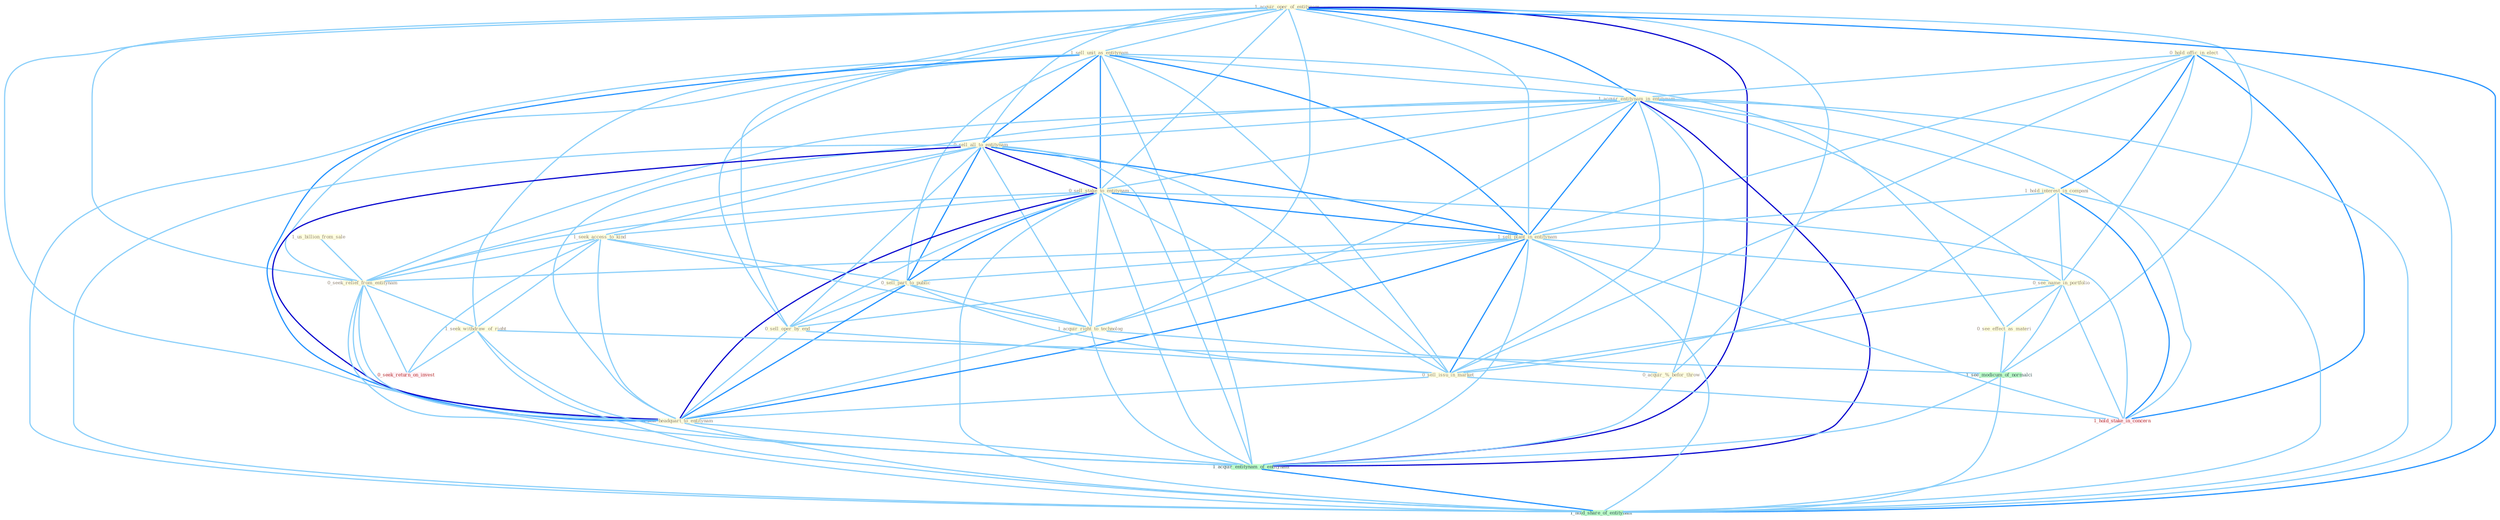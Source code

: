 Graph G{ 
    node
    [shape=polygon,style=filled,width=.5,height=.06,color="#BDFCC9",fixedsize=true,fontsize=4,
    fontcolor="#2f4f4f"];
    {node
    [color="#ffffe0", fontcolor="#8b7d6b"] "1_acquir_oper_of_entitynam " "1_sell_unit_as_entitynam " "0_hold_offic_in_elect " "1_acquir_entitynam_in_entitynam " "0_sell_all_to_entitynam " "1_us_billion_from_sale " "0_sell_stake_to_entitynam " "1_hold_interest_in_compani " "1_seek_access_to_kind " "1_sell_plant_in_entitynam " "0_seek_relief_from_entitynam " "0_sell_part_to_public " "0_sell_oper_by_end " "1_acquir_right_to_technolog " "0_see_name_in_portfolio " "0_sell_issu_in_market " "0_sell_headquart_to_entitynam " "0_acquir_%_befor_throw " "0_see_effect_as_materi " "1_seek_withdraw_of_right "}
{node [color="#fff0f5", fontcolor="#b22222"] "1_hold_stake_in_concern " "0_seek_return_on_invest "}
edge [color="#B0E2FF"];

	"1_acquir_oper_of_entitynam " -- "1_sell_unit_as_entitynam " [w="1", color="#87cefa" ];
	"1_acquir_oper_of_entitynam " -- "1_acquir_entitynam_in_entitynam " [w="2", color="#1e90ff" , len=0.8];
	"1_acquir_oper_of_entitynam " -- "0_sell_all_to_entitynam " [w="1", color="#87cefa" ];
	"1_acquir_oper_of_entitynam " -- "0_sell_stake_to_entitynam " [w="1", color="#87cefa" ];
	"1_acquir_oper_of_entitynam " -- "1_sell_plant_in_entitynam " [w="1", color="#87cefa" ];
	"1_acquir_oper_of_entitynam " -- "0_seek_relief_from_entitynam " [w="1", color="#87cefa" ];
	"1_acquir_oper_of_entitynam " -- "0_sell_oper_by_end " [w="1", color="#87cefa" ];
	"1_acquir_oper_of_entitynam " -- "1_acquir_right_to_technolog " [w="1", color="#87cefa" ];
	"1_acquir_oper_of_entitynam " -- "0_sell_headquart_to_entitynam " [w="1", color="#87cefa" ];
	"1_acquir_oper_of_entitynam " -- "0_acquir_%_befor_throw " [w="1", color="#87cefa" ];
	"1_acquir_oper_of_entitynam " -- "1_seek_withdraw_of_right " [w="1", color="#87cefa" ];
	"1_acquir_oper_of_entitynam " -- "1_see_modicum_of_normalci " [w="1", color="#87cefa" ];
	"1_acquir_oper_of_entitynam " -- "1_acquir_entitynam_of_entitynam " [w="3", color="#0000cd" , len=0.6];
	"1_acquir_oper_of_entitynam " -- "1_hold_share_of_entitynam " [w="2", color="#1e90ff" , len=0.8];
	"1_sell_unit_as_entitynam " -- "1_acquir_entitynam_in_entitynam " [w="1", color="#87cefa" ];
	"1_sell_unit_as_entitynam " -- "0_sell_all_to_entitynam " [w="2", color="#1e90ff" , len=0.8];
	"1_sell_unit_as_entitynam " -- "0_sell_stake_to_entitynam " [w="2", color="#1e90ff" , len=0.8];
	"1_sell_unit_as_entitynam " -- "1_sell_plant_in_entitynam " [w="2", color="#1e90ff" , len=0.8];
	"1_sell_unit_as_entitynam " -- "0_seek_relief_from_entitynam " [w="1", color="#87cefa" ];
	"1_sell_unit_as_entitynam " -- "0_sell_part_to_public " [w="1", color="#87cefa" ];
	"1_sell_unit_as_entitynam " -- "0_sell_oper_by_end " [w="1", color="#87cefa" ];
	"1_sell_unit_as_entitynam " -- "0_sell_issu_in_market " [w="1", color="#87cefa" ];
	"1_sell_unit_as_entitynam " -- "0_sell_headquart_to_entitynam " [w="2", color="#1e90ff" , len=0.8];
	"1_sell_unit_as_entitynam " -- "0_see_effect_as_materi " [w="1", color="#87cefa" ];
	"1_sell_unit_as_entitynam " -- "1_acquir_entitynam_of_entitynam " [w="1", color="#87cefa" ];
	"1_sell_unit_as_entitynam " -- "1_hold_share_of_entitynam " [w="1", color="#87cefa" ];
	"0_hold_offic_in_elect " -- "1_acquir_entitynam_in_entitynam " [w="1", color="#87cefa" ];
	"0_hold_offic_in_elect " -- "1_hold_interest_in_compani " [w="2", color="#1e90ff" , len=0.8];
	"0_hold_offic_in_elect " -- "1_sell_plant_in_entitynam " [w="1", color="#87cefa" ];
	"0_hold_offic_in_elect " -- "0_see_name_in_portfolio " [w="1", color="#87cefa" ];
	"0_hold_offic_in_elect " -- "0_sell_issu_in_market " [w="1", color="#87cefa" ];
	"0_hold_offic_in_elect " -- "1_hold_stake_in_concern " [w="2", color="#1e90ff" , len=0.8];
	"0_hold_offic_in_elect " -- "1_hold_share_of_entitynam " [w="1", color="#87cefa" ];
	"1_acquir_entitynam_in_entitynam " -- "0_sell_all_to_entitynam " [w="1", color="#87cefa" ];
	"1_acquir_entitynam_in_entitynam " -- "0_sell_stake_to_entitynam " [w="1", color="#87cefa" ];
	"1_acquir_entitynam_in_entitynam " -- "1_hold_interest_in_compani " [w="1", color="#87cefa" ];
	"1_acquir_entitynam_in_entitynam " -- "1_sell_plant_in_entitynam " [w="2", color="#1e90ff" , len=0.8];
	"1_acquir_entitynam_in_entitynam " -- "0_seek_relief_from_entitynam " [w="1", color="#87cefa" ];
	"1_acquir_entitynam_in_entitynam " -- "1_acquir_right_to_technolog " [w="1", color="#87cefa" ];
	"1_acquir_entitynam_in_entitynam " -- "0_see_name_in_portfolio " [w="1", color="#87cefa" ];
	"1_acquir_entitynam_in_entitynam " -- "0_sell_issu_in_market " [w="1", color="#87cefa" ];
	"1_acquir_entitynam_in_entitynam " -- "0_sell_headquart_to_entitynam " [w="1", color="#87cefa" ];
	"1_acquir_entitynam_in_entitynam " -- "0_acquir_%_befor_throw " [w="1", color="#87cefa" ];
	"1_acquir_entitynam_in_entitynam " -- "1_hold_stake_in_concern " [w="1", color="#87cefa" ];
	"1_acquir_entitynam_in_entitynam " -- "1_acquir_entitynam_of_entitynam " [w="3", color="#0000cd" , len=0.6];
	"1_acquir_entitynam_in_entitynam " -- "1_hold_share_of_entitynam " [w="1", color="#87cefa" ];
	"0_sell_all_to_entitynam " -- "0_sell_stake_to_entitynam " [w="3", color="#0000cd" , len=0.6];
	"0_sell_all_to_entitynam " -- "1_seek_access_to_kind " [w="1", color="#87cefa" ];
	"0_sell_all_to_entitynam " -- "1_sell_plant_in_entitynam " [w="2", color="#1e90ff" , len=0.8];
	"0_sell_all_to_entitynam " -- "0_seek_relief_from_entitynam " [w="1", color="#87cefa" ];
	"0_sell_all_to_entitynam " -- "0_sell_part_to_public " [w="2", color="#1e90ff" , len=0.8];
	"0_sell_all_to_entitynam " -- "0_sell_oper_by_end " [w="1", color="#87cefa" ];
	"0_sell_all_to_entitynam " -- "1_acquir_right_to_technolog " [w="1", color="#87cefa" ];
	"0_sell_all_to_entitynam " -- "0_sell_issu_in_market " [w="1", color="#87cefa" ];
	"0_sell_all_to_entitynam " -- "0_sell_headquart_to_entitynam " [w="3", color="#0000cd" , len=0.6];
	"0_sell_all_to_entitynam " -- "1_acquir_entitynam_of_entitynam " [w="1", color="#87cefa" ];
	"0_sell_all_to_entitynam " -- "1_hold_share_of_entitynam " [w="1", color="#87cefa" ];
	"1_us_billion_from_sale " -- "0_seek_relief_from_entitynam " [w="1", color="#87cefa" ];
	"0_sell_stake_to_entitynam " -- "1_seek_access_to_kind " [w="1", color="#87cefa" ];
	"0_sell_stake_to_entitynam " -- "1_sell_plant_in_entitynam " [w="2", color="#1e90ff" , len=0.8];
	"0_sell_stake_to_entitynam " -- "0_seek_relief_from_entitynam " [w="1", color="#87cefa" ];
	"0_sell_stake_to_entitynam " -- "0_sell_part_to_public " [w="2", color="#1e90ff" , len=0.8];
	"0_sell_stake_to_entitynam " -- "0_sell_oper_by_end " [w="1", color="#87cefa" ];
	"0_sell_stake_to_entitynam " -- "1_acquir_right_to_technolog " [w="1", color="#87cefa" ];
	"0_sell_stake_to_entitynam " -- "0_sell_issu_in_market " [w="1", color="#87cefa" ];
	"0_sell_stake_to_entitynam " -- "0_sell_headquart_to_entitynam " [w="3", color="#0000cd" , len=0.6];
	"0_sell_stake_to_entitynam " -- "1_hold_stake_in_concern " [w="1", color="#87cefa" ];
	"0_sell_stake_to_entitynam " -- "1_acquir_entitynam_of_entitynam " [w="1", color="#87cefa" ];
	"0_sell_stake_to_entitynam " -- "1_hold_share_of_entitynam " [w="1", color="#87cefa" ];
	"1_hold_interest_in_compani " -- "1_sell_plant_in_entitynam " [w="1", color="#87cefa" ];
	"1_hold_interest_in_compani " -- "0_see_name_in_portfolio " [w="1", color="#87cefa" ];
	"1_hold_interest_in_compani " -- "0_sell_issu_in_market " [w="1", color="#87cefa" ];
	"1_hold_interest_in_compani " -- "1_hold_stake_in_concern " [w="2", color="#1e90ff" , len=0.8];
	"1_hold_interest_in_compani " -- "1_hold_share_of_entitynam " [w="1", color="#87cefa" ];
	"1_seek_access_to_kind " -- "0_seek_relief_from_entitynam " [w="1", color="#87cefa" ];
	"1_seek_access_to_kind " -- "0_sell_part_to_public " [w="1", color="#87cefa" ];
	"1_seek_access_to_kind " -- "1_acquir_right_to_technolog " [w="1", color="#87cefa" ];
	"1_seek_access_to_kind " -- "0_sell_headquart_to_entitynam " [w="1", color="#87cefa" ];
	"1_seek_access_to_kind " -- "1_seek_withdraw_of_right " [w="1", color="#87cefa" ];
	"1_seek_access_to_kind " -- "0_seek_return_on_invest " [w="1", color="#87cefa" ];
	"1_sell_plant_in_entitynam " -- "0_seek_relief_from_entitynam " [w="1", color="#87cefa" ];
	"1_sell_plant_in_entitynam " -- "0_sell_part_to_public " [w="1", color="#87cefa" ];
	"1_sell_plant_in_entitynam " -- "0_sell_oper_by_end " [w="1", color="#87cefa" ];
	"1_sell_plant_in_entitynam " -- "0_see_name_in_portfolio " [w="1", color="#87cefa" ];
	"1_sell_plant_in_entitynam " -- "0_sell_issu_in_market " [w="2", color="#1e90ff" , len=0.8];
	"1_sell_plant_in_entitynam " -- "0_sell_headquart_to_entitynam " [w="2", color="#1e90ff" , len=0.8];
	"1_sell_plant_in_entitynam " -- "1_hold_stake_in_concern " [w="1", color="#87cefa" ];
	"1_sell_plant_in_entitynam " -- "1_acquir_entitynam_of_entitynam " [w="1", color="#87cefa" ];
	"1_sell_plant_in_entitynam " -- "1_hold_share_of_entitynam " [w="1", color="#87cefa" ];
	"0_seek_relief_from_entitynam " -- "0_sell_headquart_to_entitynam " [w="1", color="#87cefa" ];
	"0_seek_relief_from_entitynam " -- "1_seek_withdraw_of_right " [w="1", color="#87cefa" ];
	"0_seek_relief_from_entitynam " -- "0_seek_return_on_invest " [w="1", color="#87cefa" ];
	"0_seek_relief_from_entitynam " -- "1_acquir_entitynam_of_entitynam " [w="1", color="#87cefa" ];
	"0_seek_relief_from_entitynam " -- "1_hold_share_of_entitynam " [w="1", color="#87cefa" ];
	"0_sell_part_to_public " -- "0_sell_oper_by_end " [w="1", color="#87cefa" ];
	"0_sell_part_to_public " -- "1_acquir_right_to_technolog " [w="1", color="#87cefa" ];
	"0_sell_part_to_public " -- "0_sell_issu_in_market " [w="1", color="#87cefa" ];
	"0_sell_part_to_public " -- "0_sell_headquart_to_entitynam " [w="2", color="#1e90ff" , len=0.8];
	"0_sell_oper_by_end " -- "0_sell_issu_in_market " [w="1", color="#87cefa" ];
	"0_sell_oper_by_end " -- "0_sell_headquart_to_entitynam " [w="1", color="#87cefa" ];
	"1_acquir_right_to_technolog " -- "0_sell_headquart_to_entitynam " [w="1", color="#87cefa" ];
	"1_acquir_right_to_technolog " -- "0_acquir_%_befor_throw " [w="1", color="#87cefa" ];
	"1_acquir_right_to_technolog " -- "1_acquir_entitynam_of_entitynam " [w="1", color="#87cefa" ];
	"0_see_name_in_portfolio " -- "0_sell_issu_in_market " [w="1", color="#87cefa" ];
	"0_see_name_in_portfolio " -- "0_see_effect_as_materi " [w="1", color="#87cefa" ];
	"0_see_name_in_portfolio " -- "1_hold_stake_in_concern " [w="1", color="#87cefa" ];
	"0_see_name_in_portfolio " -- "1_see_modicum_of_normalci " [w="1", color="#87cefa" ];
	"0_sell_issu_in_market " -- "0_sell_headquart_to_entitynam " [w="1", color="#87cefa" ];
	"0_sell_issu_in_market " -- "1_hold_stake_in_concern " [w="1", color="#87cefa" ];
	"0_sell_headquart_to_entitynam " -- "1_acquir_entitynam_of_entitynam " [w="1", color="#87cefa" ];
	"0_sell_headquart_to_entitynam " -- "1_hold_share_of_entitynam " [w="1", color="#87cefa" ];
	"0_acquir_%_befor_throw " -- "1_acquir_entitynam_of_entitynam " [w="1", color="#87cefa" ];
	"0_see_effect_as_materi " -- "1_see_modicum_of_normalci " [w="1", color="#87cefa" ];
	"1_seek_withdraw_of_right " -- "0_seek_return_on_invest " [w="1", color="#87cefa" ];
	"1_seek_withdraw_of_right " -- "1_see_modicum_of_normalci " [w="1", color="#87cefa" ];
	"1_seek_withdraw_of_right " -- "1_acquir_entitynam_of_entitynam " [w="1", color="#87cefa" ];
	"1_seek_withdraw_of_right " -- "1_hold_share_of_entitynam " [w="1", color="#87cefa" ];
	"1_hold_stake_in_concern " -- "1_hold_share_of_entitynam " [w="1", color="#87cefa" ];
	"1_see_modicum_of_normalci " -- "1_acquir_entitynam_of_entitynam " [w="1", color="#87cefa" ];
	"1_see_modicum_of_normalci " -- "1_hold_share_of_entitynam " [w="1", color="#87cefa" ];
	"1_acquir_entitynam_of_entitynam " -- "1_hold_share_of_entitynam " [w="2", color="#1e90ff" , len=0.8];
}